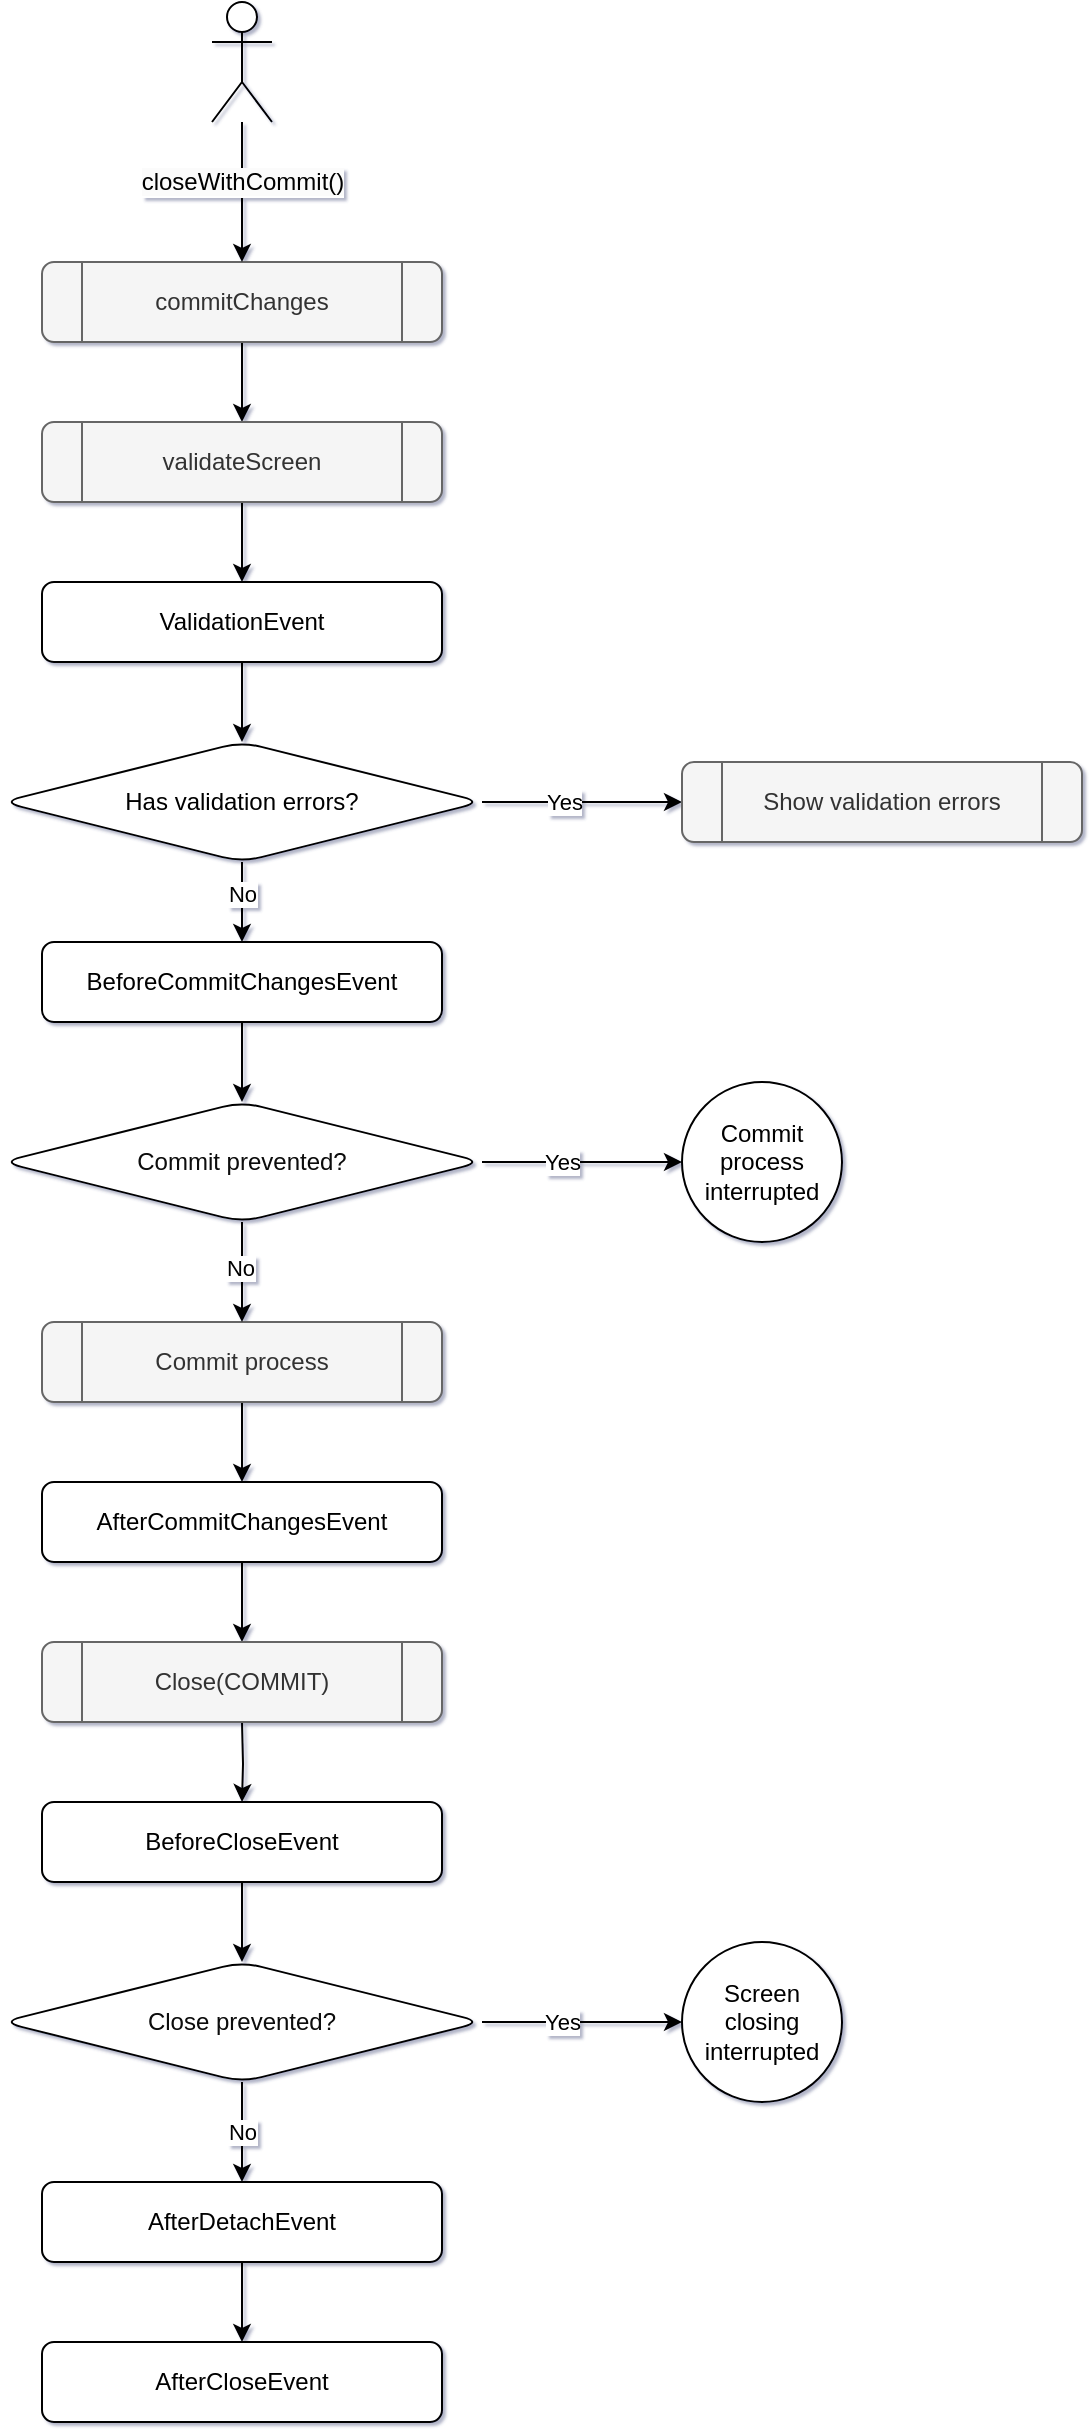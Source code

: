 <mxfile version="24.6.4" type="device">
  <diagram id="In03jnOBnLg7mTdjoZ8h" name="Page-1">
    <mxGraphModel dx="2074" dy="1214" grid="1" gridSize="10" guides="1" tooltips="1" connect="1" arrows="1" fold="1" page="0" pageScale="1" pageWidth="827" pageHeight="1169" math="0" shadow="1">
      <root>
        <mxCell id="0" />
        <mxCell id="1" parent="0" />
        <mxCell id="SfIHV6pgzLbOrOoAITgy-2" style="edgeStyle=orthogonalEdgeStyle;rounded=0;orthogonalLoop=1;jettySize=auto;html=1;entryX=0.5;entryY=0;entryDx=0;entryDy=0;" parent="1" source="g2cGf5yEsODB59__Dj8U-2" target="SfIHV6pgzLbOrOoAITgy-1" edge="1">
          <mxGeometry relative="1" as="geometry" />
        </mxCell>
        <mxCell id="g2cGf5yEsODB59__Dj8U-2" value="BeforeCloseEvent" style="whiteSpace=wrap;html=1;rounded=1;" parent="1" vertex="1">
          <mxGeometry x="240" y="950" width="200" height="40" as="geometry" />
        </mxCell>
        <mxCell id="VQLtxUQd3hgqsNmdotKN-2" style="edgeStyle=orthogonalEdgeStyle;rounded=0;orthogonalLoop=1;jettySize=auto;html=1;entryX=0.5;entryY=0;entryDx=0;entryDy=0;" edge="1" parent="1" source="g2cGf5yEsODB59__Dj8U-5" target="VQLtxUQd3hgqsNmdotKN-1">
          <mxGeometry relative="1" as="geometry" />
        </mxCell>
        <mxCell id="g2cGf5yEsODB59__Dj8U-5" value="AfterDetachEvent" style="whiteSpace=wrap;html=1;rounded=1;" parent="1" vertex="1">
          <mxGeometry x="240" y="1140" width="200" height="40" as="geometry" />
        </mxCell>
        <mxCell id="g2cGf5yEsODB59__Dj8U-6" value="" style="edgeStyle=orthogonalEdgeStyle;rounded=0;orthogonalLoop=1;jettySize=auto;html=1;" parent="1" source="g2cGf5yEsODB59__Dj8U-7" target="g2cGf5yEsODB59__Dj8U-21" edge="1">
          <mxGeometry relative="1" as="geometry" />
        </mxCell>
        <mxCell id="g2cGf5yEsODB59__Dj8U-7" value="commitChanges" style="shape=process;whiteSpace=wrap;html=1;backgroundOutline=1;rounded=1;fillColor=#f5f5f5;fontColor=#333333;strokeColor=#666666;" parent="1" vertex="1">
          <mxGeometry x="240" y="180" width="200" height="40" as="geometry" />
        </mxCell>
        <mxCell id="g2cGf5yEsODB59__Dj8U-8" value="" style="edgeStyle=orthogonalEdgeStyle;rounded=0;orthogonalLoop=1;jettySize=auto;html=1;exitX=0.5;exitY=1;exitDx=0;exitDy=0;entryX=0.5;entryY=0;entryDx=0;entryDy=0;" parent="1" source="g2cGf5yEsODB59__Dj8U-12" target="g2cGf5yEsODB59__Dj8U-23" edge="1">
          <mxGeometry relative="1" as="geometry">
            <Array as="points">
              <mxPoint x="340" y="510" />
              <mxPoint x="340" y="510" />
            </Array>
            <mxPoint x="100" y="420" as="targetPoint" />
          </mxGeometry>
        </mxCell>
        <mxCell id="g2cGf5yEsODB59__Dj8U-9" value="No" style="edgeLabel;html=1;align=center;verticalAlign=middle;resizable=0;points=[];" parent="g2cGf5yEsODB59__Dj8U-8" vertex="1" connectable="0">
          <mxGeometry x="-0.438" y="-2" relative="1" as="geometry">
            <mxPoint x="2" y="5" as="offset" />
          </mxGeometry>
        </mxCell>
        <mxCell id="g2cGf5yEsODB59__Dj8U-10" value="" style="edgeStyle=orthogonalEdgeStyle;rounded=0;orthogonalLoop=1;jettySize=auto;html=1;exitX=1;exitY=0.5;exitDx=0;exitDy=0;" parent="1" source="g2cGf5yEsODB59__Dj8U-12" target="g2cGf5yEsODB59__Dj8U-15" edge="1">
          <mxGeometry relative="1" as="geometry">
            <Array as="points">
              <mxPoint x="560" y="450" />
            </Array>
          </mxGeometry>
        </mxCell>
        <mxCell id="g2cGf5yEsODB59__Dj8U-11" value="Yes" style="edgeLabel;html=1;align=center;verticalAlign=middle;resizable=0;points=[];rotation=0;" parent="g2cGf5yEsODB59__Dj8U-10" vertex="1" connectable="0">
          <mxGeometry x="-0.212" y="2" relative="1" as="geometry">
            <mxPoint x="1" y="2" as="offset" />
          </mxGeometry>
        </mxCell>
        <mxCell id="g2cGf5yEsODB59__Dj8U-12" value="Has validation errors?" style="rhombus;whiteSpace=wrap;html=1;rounded=1;" parent="1" vertex="1">
          <mxGeometry x="220" y="420" width="240" height="60" as="geometry" />
        </mxCell>
        <mxCell id="g2cGf5yEsODB59__Dj8U-13" value="" style="edgeStyle=orthogonalEdgeStyle;rounded=0;orthogonalLoop=1;jettySize=auto;html=1;" parent="1" source="g2cGf5yEsODB59__Dj8U-14" target="g2cGf5yEsODB59__Dj8U-25" edge="1">
          <mxGeometry relative="1" as="geometry" />
        </mxCell>
        <mxCell id="g2cGf5yEsODB59__Dj8U-14" value="Commit process" style="shape=process;whiteSpace=wrap;html=1;backgroundOutline=1;rounded=1;fillColor=#f5f5f5;fontColor=#333333;strokeColor=#666666;" parent="1" vertex="1">
          <mxGeometry x="240" y="710" width="200" height="40" as="geometry" />
        </mxCell>
        <mxCell id="g2cGf5yEsODB59__Dj8U-15" value="Show validation errors" style="shape=process;whiteSpace=wrap;html=1;backgroundOutline=1;rounded=1;fillColor=#f5f5f5;fontColor=#333333;strokeColor=#666666;" parent="1" vertex="1">
          <mxGeometry x="560" y="430" width="200" height="40" as="geometry" />
        </mxCell>
        <mxCell id="g2cGf5yEsODB59__Dj8U-18" style="edgeStyle=orthogonalEdgeStyle;rounded=0;orthogonalLoop=1;jettySize=auto;html=1;entryX=0.5;entryY=0;entryDx=0;entryDy=0;" parent="1" source="g2cGf5yEsODB59__Dj8U-19" target="g2cGf5yEsODB59__Dj8U-12" edge="1">
          <mxGeometry relative="1" as="geometry" />
        </mxCell>
        <mxCell id="g2cGf5yEsODB59__Dj8U-19" value="ValidationEvent" style="rounded=1;whiteSpace=wrap;html=1;" parent="1" vertex="1">
          <mxGeometry x="240" y="340" width="200" height="40" as="geometry" />
        </mxCell>
        <mxCell id="g2cGf5yEsODB59__Dj8U-20" style="edgeStyle=orthogonalEdgeStyle;rounded=0;orthogonalLoop=1;jettySize=auto;html=1;entryX=0.5;entryY=0;entryDx=0;entryDy=0;" parent="1" source="g2cGf5yEsODB59__Dj8U-21" target="g2cGf5yEsODB59__Dj8U-19" edge="1">
          <mxGeometry relative="1" as="geometry" />
        </mxCell>
        <mxCell id="g2cGf5yEsODB59__Dj8U-21" value="validateScreen" style="shape=process;whiteSpace=wrap;html=1;backgroundOutline=1;rounded=1;fillColor=#f5f5f5;fontColor=#333333;strokeColor=#666666;" parent="1" vertex="1">
          <mxGeometry x="240" y="260" width="200" height="40" as="geometry" />
        </mxCell>
        <mxCell id="pbp6DFzdqXZe_fUCQhgF-8" value="" style="edgeStyle=orthogonalEdgeStyle;rounded=0;orthogonalLoop=1;jettySize=auto;html=1;" parent="1" source="g2cGf5yEsODB59__Dj8U-23" target="pbp6DFzdqXZe_fUCQhgF-7" edge="1">
          <mxGeometry relative="1" as="geometry" />
        </mxCell>
        <mxCell id="g2cGf5yEsODB59__Dj8U-23" value="BeforeCommitChangesEvent" style="rounded=1;whiteSpace=wrap;html=1;" parent="1" vertex="1">
          <mxGeometry x="240" y="520" width="200" height="40" as="geometry" />
        </mxCell>
        <mxCell id="pbp6DFzdqXZe_fUCQhgF-5" value="" style="edgeStyle=orthogonalEdgeStyle;rounded=0;orthogonalLoop=1;jettySize=auto;html=1;" parent="1" source="g2cGf5yEsODB59__Dj8U-25" target="pbp6DFzdqXZe_fUCQhgF-4" edge="1">
          <mxGeometry relative="1" as="geometry" />
        </mxCell>
        <mxCell id="g2cGf5yEsODB59__Dj8U-25" value="AfterCommitChangesEvent" style="rounded=1;whiteSpace=wrap;html=1;" parent="1" vertex="1">
          <mxGeometry x="240" y="790" width="200" height="40" as="geometry" />
        </mxCell>
        <mxCell id="g2cGf5yEsODB59__Dj8U-26" style="edgeStyle=orthogonalEdgeStyle;rounded=0;orthogonalLoop=1;jettySize=auto;html=1;entryX=0.5;entryY=0;entryDx=0;entryDy=0;" parent="1" target="g2cGf5yEsODB59__Dj8U-2" edge="1">
          <mxGeometry relative="1" as="geometry">
            <mxPoint x="340" y="910" as="sourcePoint" />
          </mxGeometry>
        </mxCell>
        <mxCell id="pbp6DFzdqXZe_fUCQhgF-2" style="edgeStyle=orthogonalEdgeStyle;rounded=0;orthogonalLoop=1;jettySize=auto;html=1;entryX=0.5;entryY=0;entryDx=0;entryDy=0;" parent="1" source="pbp6DFzdqXZe_fUCQhgF-1" target="g2cGf5yEsODB59__Dj8U-7" edge="1">
          <mxGeometry relative="1" as="geometry" />
        </mxCell>
        <mxCell id="pbp6DFzdqXZe_fUCQhgF-3" value="&lt;span style=&quot;font-size: 12px; text-wrap: wrap; background-color: rgb(251, 251, 251);&quot;&gt;closeWithCommit()&lt;/span&gt;" style="edgeLabel;html=1;align=center;verticalAlign=middle;resizable=0;points=[];" parent="pbp6DFzdqXZe_fUCQhgF-2" vertex="1" connectable="0">
          <mxGeometry x="-0.03" y="1" relative="1" as="geometry">
            <mxPoint x="-1" y="-4" as="offset" />
          </mxGeometry>
        </mxCell>
        <mxCell id="pbp6DFzdqXZe_fUCQhgF-1" value="" style="shape=umlActor;verticalLabelPosition=bottom;verticalAlign=top;html=1;outlineConnect=0;" parent="1" vertex="1">
          <mxGeometry x="325" y="50" width="30" height="60" as="geometry" />
        </mxCell>
        <mxCell id="pbp6DFzdqXZe_fUCQhgF-4" value="Close(COMMIT)" style="shape=process;whiteSpace=wrap;html=1;backgroundOutline=1;rounded=1;fillColor=#f5f5f5;fontColor=#333333;strokeColor=#666666;" parent="1" vertex="1">
          <mxGeometry x="240" y="870" width="200" height="40" as="geometry" />
        </mxCell>
        <mxCell id="pbp6DFzdqXZe_fUCQhgF-9" style="edgeStyle=orthogonalEdgeStyle;rounded=0;orthogonalLoop=1;jettySize=auto;html=1;entryX=0.5;entryY=0;entryDx=0;entryDy=0;" parent="1" source="pbp6DFzdqXZe_fUCQhgF-7" target="g2cGf5yEsODB59__Dj8U-14" edge="1">
          <mxGeometry relative="1" as="geometry" />
        </mxCell>
        <mxCell id="pbp6DFzdqXZe_fUCQhgF-10" value="No" style="edgeLabel;html=1;align=center;verticalAlign=middle;resizable=0;points=[];" parent="pbp6DFzdqXZe_fUCQhgF-9" vertex="1" connectable="0">
          <mxGeometry x="-0.1" y="-1" relative="1" as="geometry">
            <mxPoint as="offset" />
          </mxGeometry>
        </mxCell>
        <mxCell id="pbp6DFzdqXZe_fUCQhgF-19" value="" style="edgeStyle=orthogonalEdgeStyle;rounded=0;orthogonalLoop=1;jettySize=auto;html=1;" parent="1" source="pbp6DFzdqXZe_fUCQhgF-7" target="pbp6DFzdqXZe_fUCQhgF-18" edge="1">
          <mxGeometry relative="1" as="geometry" />
        </mxCell>
        <mxCell id="pbp6DFzdqXZe_fUCQhgF-20" value="Yes" style="edgeLabel;html=1;align=center;verticalAlign=middle;resizable=0;points=[];" parent="pbp6DFzdqXZe_fUCQhgF-19" vertex="1" connectable="0">
          <mxGeometry x="-0.32" y="1" relative="1" as="geometry">
            <mxPoint x="6" y="1" as="offset" />
          </mxGeometry>
        </mxCell>
        <mxCell id="pbp6DFzdqXZe_fUCQhgF-7" value="&lt;div style=&quot;background-color:#ffffff;color:#080808&quot;&gt;&lt;pre style=&quot;&quot;&gt;&lt;font style=&quot;font-size: 12px;&quot; face=&quot;Helvetica&quot;&gt;Commit prevented?&lt;/font&gt;&lt;/pre&gt;&lt;/div&gt;" style="rhombus;whiteSpace=wrap;html=1;rounded=1;" parent="1" vertex="1">
          <mxGeometry x="220" y="600" width="240" height="60" as="geometry" />
        </mxCell>
        <mxCell id="pbp6DFzdqXZe_fUCQhgF-18" value="Commit process interrupted" style="ellipse;whiteSpace=wrap;html=1;rounded=1;" parent="1" vertex="1">
          <mxGeometry x="560" y="590" width="80" height="80" as="geometry" />
        </mxCell>
        <mxCell id="SfIHV6pgzLbOrOoAITgy-3" value="No" style="edgeStyle=orthogonalEdgeStyle;rounded=0;orthogonalLoop=1;jettySize=auto;html=1;entryX=0.5;entryY=0;entryDx=0;entryDy=0;" parent="1" source="SfIHV6pgzLbOrOoAITgy-1" target="g2cGf5yEsODB59__Dj8U-5" edge="1">
          <mxGeometry relative="1" as="geometry" />
        </mxCell>
        <mxCell id="SfIHV6pgzLbOrOoAITgy-5" style="edgeStyle=orthogonalEdgeStyle;rounded=0;orthogonalLoop=1;jettySize=auto;html=1;entryX=0;entryY=0.5;entryDx=0;entryDy=0;" parent="1" source="SfIHV6pgzLbOrOoAITgy-1" target="SfIHV6pgzLbOrOoAITgy-4" edge="1">
          <mxGeometry relative="1" as="geometry" />
        </mxCell>
        <mxCell id="SfIHV6pgzLbOrOoAITgy-6" value="Yes" style="edgeLabel;html=1;align=center;verticalAlign=middle;resizable=0;points=[];" parent="SfIHV6pgzLbOrOoAITgy-5" vertex="1" connectable="0">
          <mxGeometry x="-0.02" y="-1" relative="1" as="geometry">
            <mxPoint x="-9" y="-1" as="offset" />
          </mxGeometry>
        </mxCell>
        <mxCell id="SfIHV6pgzLbOrOoAITgy-1" value="&lt;div style=&quot;background-color:#ffffff;color:#080808&quot;&gt;&lt;pre style=&quot;&quot;&gt;&lt;font style=&quot;font-size: 12px;&quot; face=&quot;Helvetica&quot;&gt;Close prevented?&lt;/font&gt;&lt;/pre&gt;&lt;/div&gt;" style="rhombus;whiteSpace=wrap;html=1;rounded=1;" parent="1" vertex="1">
          <mxGeometry x="220" y="1030" width="240" height="60" as="geometry" />
        </mxCell>
        <mxCell id="SfIHV6pgzLbOrOoAITgy-4" value="Screen closing interrupted" style="ellipse;whiteSpace=wrap;html=1;rounded=1;" parent="1" vertex="1">
          <mxGeometry x="560" y="1020" width="80" height="80" as="geometry" />
        </mxCell>
        <mxCell id="VQLtxUQd3hgqsNmdotKN-1" value="AfterCloseEvent" style="whiteSpace=wrap;html=1;rounded=1;" vertex="1" parent="1">
          <mxGeometry x="240" y="1220" width="200" height="40" as="geometry" />
        </mxCell>
      </root>
    </mxGraphModel>
  </diagram>
</mxfile>

